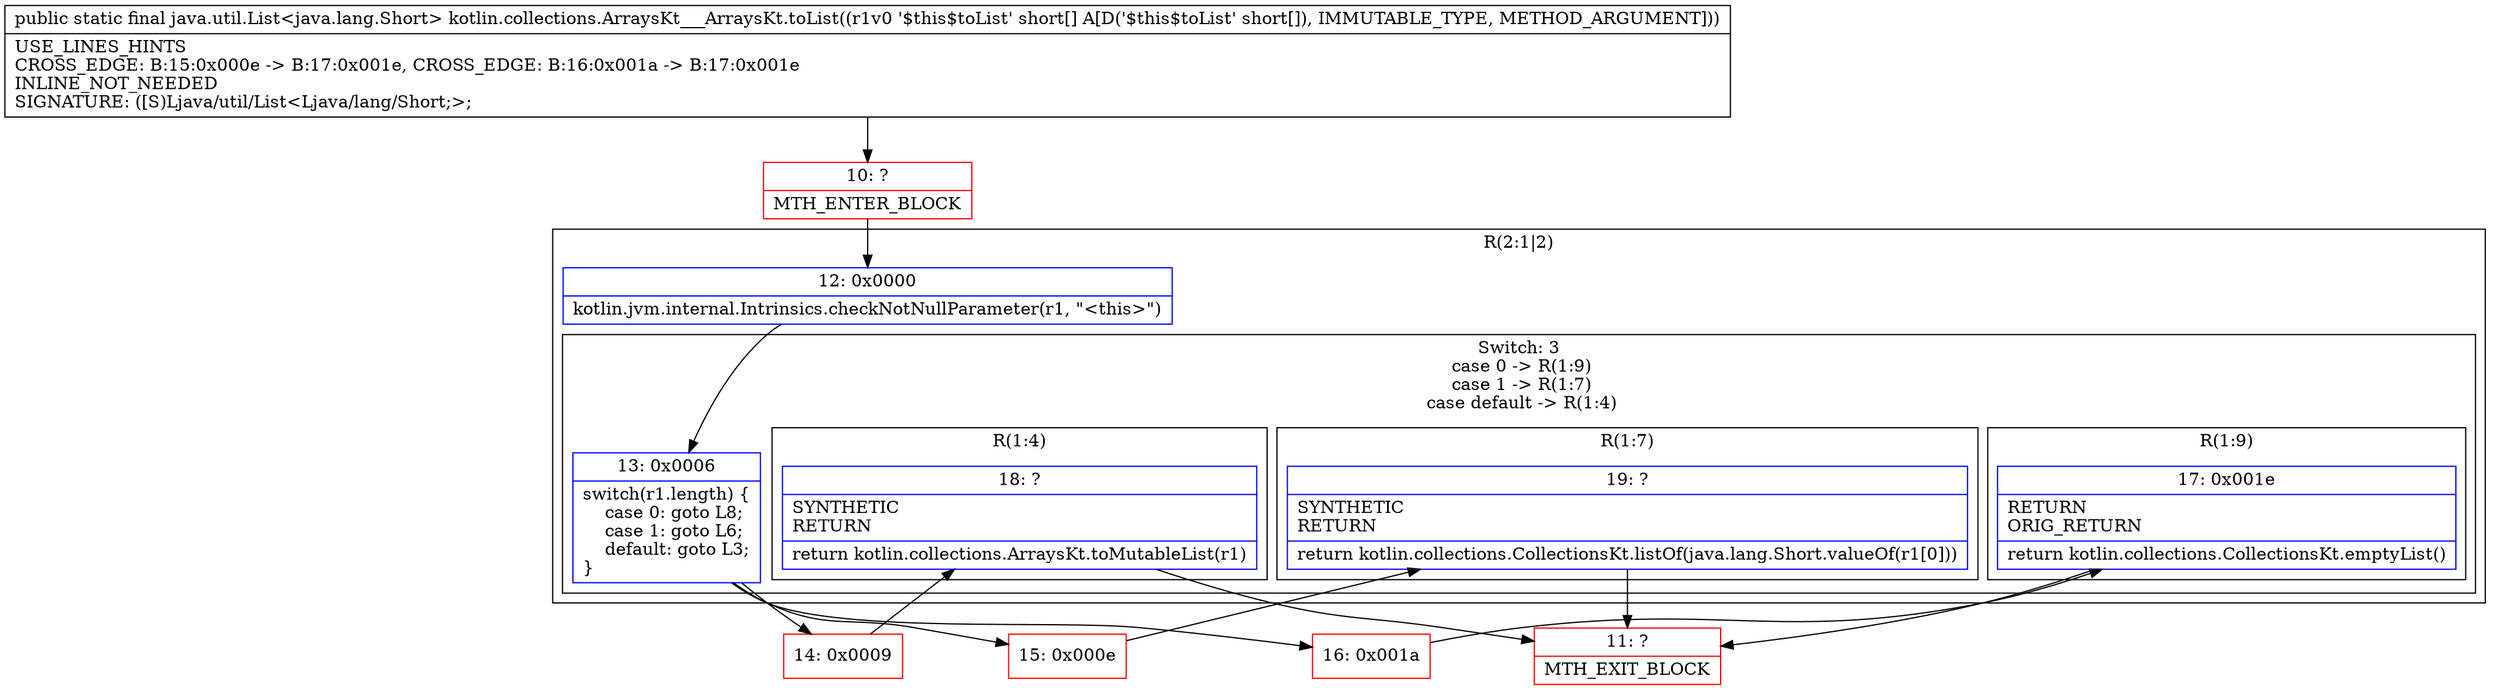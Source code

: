 digraph "CFG forkotlin.collections.ArraysKt___ArraysKt.toList([S)Ljava\/util\/List;" {
subgraph cluster_Region_1354302457 {
label = "R(2:1|2)";
node [shape=record,color=blue];
Node_12 [shape=record,label="{12\:\ 0x0000|kotlin.jvm.internal.Intrinsics.checkNotNullParameter(r1, \"\<this\>\")\l}"];
subgraph cluster_SwitchRegion_237012605 {
label = "Switch: 3
 case 0 -> R(1:9)
 case 1 -> R(1:7)
 case default -> R(1:4)";
node [shape=record,color=blue];
Node_13 [shape=record,label="{13\:\ 0x0006|switch(r1.length) \{\l    case 0: goto L8;\l    case 1: goto L6;\l    default: goto L3;\l\}\l}"];
subgraph cluster_Region_343981951 {
label = "R(1:9)";
node [shape=record,color=blue];
Node_17 [shape=record,label="{17\:\ 0x001e|RETURN\lORIG_RETURN\l|return kotlin.collections.CollectionsKt.emptyList()\l}"];
}
subgraph cluster_Region_974742844 {
label = "R(1:7)";
node [shape=record,color=blue];
Node_19 [shape=record,label="{19\:\ ?|SYNTHETIC\lRETURN\l|return kotlin.collections.CollectionsKt.listOf(java.lang.Short.valueOf(r1[0]))\l}"];
}
subgraph cluster_Region_581373773 {
label = "R(1:4)";
node [shape=record,color=blue];
Node_18 [shape=record,label="{18\:\ ?|SYNTHETIC\lRETURN\l|return kotlin.collections.ArraysKt.toMutableList(r1)\l}"];
}
}
}
Node_10 [shape=record,color=red,label="{10\:\ ?|MTH_ENTER_BLOCK\l}"];
Node_14 [shape=record,color=red,label="{14\:\ 0x0009}"];
Node_11 [shape=record,color=red,label="{11\:\ ?|MTH_EXIT_BLOCK\l}"];
Node_15 [shape=record,color=red,label="{15\:\ 0x000e}"];
Node_16 [shape=record,color=red,label="{16\:\ 0x001a}"];
MethodNode[shape=record,label="{public static final java.util.List\<java.lang.Short\> kotlin.collections.ArraysKt___ArraysKt.toList((r1v0 '$this$toList' short[] A[D('$this$toList' short[]), IMMUTABLE_TYPE, METHOD_ARGUMENT]))  | USE_LINES_HINTS\lCROSS_EDGE: B:15:0x000e \-\> B:17:0x001e, CROSS_EDGE: B:16:0x001a \-\> B:17:0x001e\lINLINE_NOT_NEEDED\lSIGNATURE: ([S)Ljava\/util\/List\<Ljava\/lang\/Short;\>;\l}"];
MethodNode -> Node_10;Node_12 -> Node_13;
Node_13 -> Node_14;
Node_13 -> Node_15;
Node_13 -> Node_16;
Node_17 -> Node_11;
Node_19 -> Node_11;
Node_18 -> Node_11;
Node_10 -> Node_12;
Node_14 -> Node_18;
Node_15 -> Node_19;
Node_16 -> Node_17;
}

